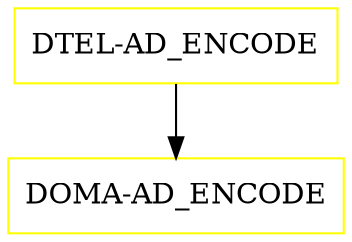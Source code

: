 digraph G {
  "DTEL-AD_ENCODE" [shape=box,color=yellow];
  "DOMA-AD_ENCODE" [shape=box,color=yellow,URL="./DOMA_AD_ENCODE.html"];
  "DTEL-AD_ENCODE" -> "DOMA-AD_ENCODE";
}
